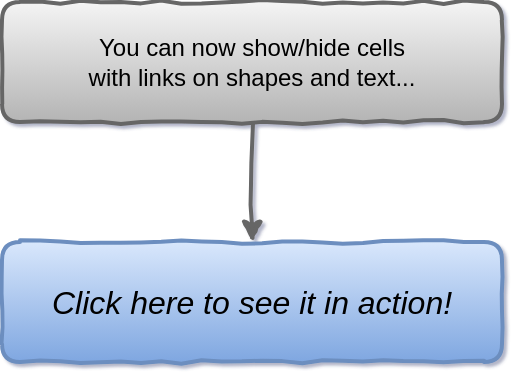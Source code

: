 <mxfile version="24.2.0" type="github" pages="2">
  <diagram id="d5gl4QwFa03STW00YMON" name="Page-1">
    <mxGraphModel dx="1207" dy="682" grid="0" gridSize="10" guides="1" tooltips="1" connect="1" arrows="1" fold="1" page="1" pageScale="1" pageWidth="850" pageHeight="1100" background="#ffffff" math="0" shadow="1">
      <root>
        <mxCell id="0" />
        <mxCell id="1" parent="0" />
        <mxCell id="4" value="" style="edgeStyle=orthogonalEdgeStyle;rounded=0;html=1;jettySize=auto;orthogonalLoop=1;fillColor=#f5f5f5;strokeColor=#666666;comic=1;shadow=0;strokeWidth=2;gradientColor=#b3b3b3;" parent="1" source="2" target="3" edge="1">
          <mxGeometry relative="1" as="geometry" />
        </mxCell>
        <mxCell id="2" value="You can now show/hide cells&lt;br&gt;with links on shapes and text..." style="rounded=1;whiteSpace=wrap;html=1;spacingLeft=10;spacingRight=10;fillColor=#f5f5f5;strokeColor=#666666;comic=1;shadow=0;strokeWidth=2;gradientColor=#b3b3b3;" parent="1" vertex="1">
          <mxGeometry x="300" y="99" width="250" height="60" as="geometry" />
        </mxCell>
        <mxCell id="6" value="" style="edgeStyle=orthogonalEdgeStyle;rounded=0;html=1;jettySize=auto;orthogonalLoop=1;fillColor=#f5f5f5;strokeColor=#666666;comic=1;shadow=0;strokeWidth=2;gradientColor=#b3b3b3;" parent="1" source="3" target="5" edge="1">
          <mxGeometry relative="1" as="geometry" />
        </mxCell>
        <UserObject label="Click here to see it in action!" link="data:action/json,{&quot;actions&quot;:[{&quot;toggle&quot;: {&quot;cells&quot;: [&quot;5&quot;, &quot;7&quot;]}}]}" id="3">
          <mxCell style="rounded=1;whiteSpace=wrap;html=1;fillColor=#dae8fc;strokeColor=#6c8ebf;comic=1;shadow=0;strokeWidth=2;gradientColor=#7ea6e0;fontSize=16;fontStyle=2" parent="1" vertex="1">
            <mxGeometry x="300" y="219" width="250" height="60" as="geometry" />
          </mxCell>
        </UserObject>
        <mxCell id="5" value="The format is&amp;nbsp;data:action/json,{&quot;actions&quot;:[{&quot;toggle&quot;: {&quot;cells&quot;: [id1, id2, ...]}}]}" style="rounded=1;whiteSpace=wrap;html=1;fillColor=#f5f5f5;strokeColor=#666666;comic=1;shadow=0;strokeWidth=2;gradientColor=#b3b3b3;" parent="1" vertex="1" visible="0">
          <mxGeometry x="300" y="339" width="250" height="60" as="geometry" />
        </mxCell>
        <mxCell id="7" value="IDs can be found in the Edit Data dialog or&lt;br&gt;in the tooltip for layers in the Layers dialog" style="rounded=1;whiteSpace=wrap;html=1;fillColor=#f5f5f5;strokeColor=#666666;comic=1;shadow=0;strokeWidth=2;gradientColor=#b3b3b3;" parent="1" vertex="1" visible="0">
          <mxGeometry x="300" y="423" width="250" height="60" as="geometry" />
        </mxCell>
      </root>
    </mxGraphModel>
  </diagram>
  <diagram id="P5UvWLl-yHD5Ik-sSlR9" name="Page-2">
    <mxGraphModel dx="3249" dy="620" grid="1" gridSize="10" guides="1" tooltips="1" connect="1" arrows="1" fold="1" page="1" pageScale="1" pageWidth="850" pageHeight="1100" math="0" shadow="0">
      <root>
        <mxCell id="0" />
        <mxCell id="1" parent="0" />
        <mxCell id="NIE-14_KYxLudchGvDw2-53" value="Client" style="shape=umlLifeline;perimeter=lifelinePerimeter;whiteSpace=wrap;html=1;container=0;dropTarget=0;collapsible=0;recursiveResize=0;outlineConnect=0;portConstraint=eastwest;newEdgeStyle={&quot;edgeStyle&quot;:&quot;elbowEdgeStyle&quot;,&quot;elbow&quot;:&quot;vertical&quot;,&quot;curved&quot;:0,&quot;rounded&quot;:0};" vertex="1" parent="1">
          <mxGeometry x="-535" y="440" width="120" height="600" as="geometry" />
        </mxCell>
        <mxCell id="NIE-14_KYxLudchGvDw2-54" value="Server" style="shape=umlLifeline;perimeter=lifelinePerimeter;whiteSpace=wrap;html=1;container=1;dropTarget=0;collapsible=0;recursiveResize=0;outlineConnect=0;portConstraint=eastwest;newEdgeStyle={&quot;curved&quot;:0,&quot;rounded&quot;:0};" vertex="1" parent="1">
          <mxGeometry x="-400" y="440" width="107" height="600" as="geometry" />
        </mxCell>
        <mxCell id="NIE-14_KYxLudchGvDw2-62" value="" style="rounded=0;whiteSpace=wrap;html=1;fontColor=#000000;fontSize=12;" vertex="1" parent="1">
          <mxGeometry x="-351" y="500" width="12" height="40" as="geometry" />
        </mxCell>
        <mxCell id="NIE-14_KYxLudchGvDw2-67" value="" style="rounded=0;whiteSpace=wrap;html=1;fontColor=#000000;fontSize=12;" vertex="1" parent="1">
          <mxGeometry x="-354" y="560" width="10" height="40" as="geometry" />
        </mxCell>
        <mxCell id="NIE-14_KYxLudchGvDw2-74" value="" style="endArrow=classic;html=1;rounded=0;entryX=0;entryY=0.5;entryDx=0;entryDy=0;fontColor=#000000;fontSize=12;" edge="1" parent="1">
          <mxGeometry relative="1" as="geometry">
            <mxPoint x="-469" y="519.29" as="sourcePoint" />
            <mxPoint x="-358" y="520.29" as="targetPoint" />
          </mxGeometry>
        </mxCell>
        <mxCell id="NIE-14_KYxLudchGvDw2-75" value="linkIds" style="edgeLabel;resizable=0;html=1;;align=center;verticalAlign=middle;fontColor=#000000;fontSize=12;" connectable="0" vertex="1" parent="NIE-14_KYxLudchGvDw2-74">
          <mxGeometry relative="1" as="geometry">
            <mxPoint x="-3" y="2" as="offset" />
          </mxGeometry>
        </mxCell>
        <mxCell id="NIE-14_KYxLudchGvDw2-76" value="" style="edgeStyle=elbowEdgeStyle;elbow=horizontal;endArrow=classic;html=1;curved=0;rounded=0;endSize=8;startSize=8;exitX=0.54;exitY=0.147;exitDx=0;exitDy=0;exitPerimeter=0;entryX=0.496;entryY=0.252;entryDx=0;entryDy=0;entryPerimeter=0;fontColor=#000000;fontSize=12;" edge="1" parent="1">
          <mxGeometry width="50" height="50" relative="1" as="geometry">
            <mxPoint x="-340.6" y="521.0" as="sourcePoint" />
            <mxPoint x="-345.0" y="578.75" as="targetPoint" />
            <Array as="points">
              <mxPoint x="-254.6" y="550.15" />
            </Array>
          </mxGeometry>
        </mxCell>
        <mxCell id="NIE-14_KYxLudchGvDw2-77" value="linkIds&lt;br style=&quot;font-size: 12px;&quot;&gt;&lt;span style=&quot;font-size: 12px; text-align: left; text-wrap: wrap;&quot;&gt;outputController&lt;/span&gt;" style="text;html=1;align=center;verticalAlign=middle;resizable=0;points=[];autosize=1;strokeColor=none;fillColor=none;fontColor=#000000;fontSize=12;" vertex="1" parent="1">
          <mxGeometry x="-249" y="530" width="120" height="40" as="geometry" />
        </mxCell>
        <mxCell id="NIE-14_KYxLudchGvDw2-79" value="outputDevice" style="text;html=1;align=center;verticalAlign=middle;resizable=0;points=[];autosize=1;strokeColor=none;fillColor=none;fontColor=#000000;fontSize=12;" vertex="1" parent="1">
          <mxGeometry x="-444" y="565" width="100" height="30" as="geometry" />
        </mxCell>
        <mxCell id="NIE-14_KYxLudchGvDw2-83" value="outputDevice.pushTo" style="text;html=1;align=center;verticalAlign=middle;resizable=0;points=[];autosize=1;strokeColor=none;fillColor=none;fontColor=#000000;fontSize=12;" vertex="1" parent="1">
          <mxGeometry x="-493" y="640" width="140" height="30" as="geometry" />
        </mxCell>
        <mxCell id="NIE-14_KYxLudchGvDw2-84" value="" style="rounded=0;whiteSpace=wrap;html=1;fontColor=#000000;fontSize=12;" vertex="1" parent="1">
          <mxGeometry x="-354" y="640" width="10" height="40" as="geometry" />
        </mxCell>
        <mxCell id="NIE-14_KYxLudchGvDw2-86" value="" style="edgeStyle=elbowEdgeStyle;elbow=horizontal;endArrow=classic;html=1;curved=0;rounded=0;endSize=8;startSize=8;exitX=0.54;exitY=0.147;exitDx=0;exitDy=0;exitPerimeter=0;entryX=0.496;entryY=0.252;entryDx=0;entryDy=0;entryPerimeter=0;fontColor=#000000;fontSize=12;" edge="1" parent="1">
          <mxGeometry width="50" height="50" relative="1" as="geometry">
            <mxPoint x="-341.8" y="595.0" as="sourcePoint" />
            <mxPoint x="-346.2" y="652.75" as="targetPoint" />
            <Array as="points">
              <mxPoint x="-255.8" y="624.15" />
            </Array>
          </mxGeometry>
        </mxCell>
        <mxCell id="NIE-14_KYxLudchGvDw2-88" value="reportItems(linkId, items)" style="shape=note;strokeWidth=2;fontSize=12;size=20;whiteSpace=wrap;html=1;fillColor=#fff2cc;strokeColor=#d6b656;fontColor=#000000;align=left;" vertex="1" parent="1">
          <mxGeometry x="-239" y="640" width="169" height="30" as="geometry" />
        </mxCell>
        <mxCell id="NIE-14_KYxLudchGvDw2-89" value="" style="rounded=0;whiteSpace=wrap;html=1;fontColor=#000000;fontSize=12;" vertex="1" parent="1">
          <mxGeometry x="-353" y="720" width="14" height="40" as="geometry" />
        </mxCell>
        <mxCell id="NIE-14_KYxLudchGvDw2-90" value="" style="edgeStyle=elbowEdgeStyle;elbow=horizontal;endArrow=classic;html=1;curved=0;rounded=0;endSize=8;startSize=8;exitX=0.54;exitY=0.147;exitDx=0;exitDy=0;exitPerimeter=0;entryX=0.496;entryY=0.252;entryDx=0;entryDy=0;entryPerimeter=0;fontColor=#000000;fontSize=12;" edge="1" parent="1">
          <mxGeometry width="50" height="50" relative="1" as="geometry">
            <mxPoint x="-341.8" y="680.0" as="sourcePoint" />
            <mxPoint x="-346.2" y="737.75" as="targetPoint" />
            <Array as="points">
              <mxPoint x="-255.8" y="709.15" />
            </Array>
          </mxGeometry>
        </mxCell>
        <mxCell id="NIE-14_KYxLudchGvDw2-92" value="&lt;div style=&quot;font-size: 12px;&quot;&gt;&amp;nbsp;// run.ts&lt;span style=&quot;background-color: initial;&quot;&gt;&amp;nbsp;&lt;br&gt;outputController = new OutputController(linkIds, sendMsg);&lt;/span&gt;&lt;br style=&quot;font-size: 12px;&quot;&gt;&lt;/div&gt;" style="shape=note;strokeWidth=2;fontSize=12;size=20;whiteSpace=wrap;html=1;fillColor=#fff2cc;strokeColor=#d6b656;fontColor=#000000;align=left;" vertex="1" parent="1">
          <mxGeometry x="-256" y="440" width="346" height="40" as="geometry" />
        </mxCell>
        <mxCell id="NIE-14_KYxLudchGvDw2-97" value="" style="edgeStyle=orthogonalEdgeStyle;rounded=0;orthogonalLoop=1;jettySize=auto;html=1;fontColor=#000000;fontSize=12;" edge="1" parent="1" source="NIE-14_KYxLudchGvDw2-93" target="NIE-14_KYxLudchGvDw2-96">
          <mxGeometry relative="1" as="geometry" />
        </mxCell>
        <mxCell id="NIE-14_KYxLudchGvDw2-93" value="" style="rounded=0;whiteSpace=wrap;html=1;fontColor=#000000;fontSize=12;" vertex="1" parent="1">
          <mxGeometry x="-479" y="720" width="10" height="40" as="geometry" />
        </mxCell>
        <mxCell id="NIE-14_KYxLudchGvDw2-94" value="" style="endArrow=classic;html=1;rounded=0;exitX=0;exitY=0.5;exitDx=0;exitDy=0;entryX=1;entryY=0.5;entryDx=0;entryDy=0;fontColor=#000000;fontSize=12;" edge="1" parent="1" source="NIE-14_KYxLudchGvDw2-89" target="NIE-14_KYxLudchGvDw2-93">
          <mxGeometry width="50" height="50" relative="1" as="geometry">
            <mxPoint x="-69" y="810" as="sourcePoint" />
            <mxPoint x="-19" y="760" as="targetPoint" />
          </mxGeometry>
        </mxCell>
        <mxCell id="NIE-14_KYxLudchGvDw2-95" value="items" style="text;html=1;align=center;verticalAlign=middle;resizable=0;points=[];autosize=1;strokeColor=none;fillColor=none;fontColor=#000000;fontSize=12;" vertex="1" parent="1">
          <mxGeometry x="-444" y="714" width="50" height="30" as="geometry" />
        </mxCell>
        <mxCell id="NIE-14_KYxLudchGvDw2-98" value="items" style="text;html=1;align=center;verticalAlign=middle;resizable=0;points=[];autosize=1;strokeColor=none;fillColor=none;fontColor=#000000;fontSize=12;" vertex="1" parent="1">
          <mxGeometry x="-573" y="719" width="50" height="30" as="geometry" />
        </mxCell>
        <mxCell id="NIE-14_KYxLudchGvDw2-101" value="&lt;div&gt;&lt;div&gt;&lt;br&gt;&lt;/div&gt;&lt;div&gt;class OutputController {&lt;/div&gt;&lt;div&gt;&amp;nbsp; private linkIds: string[];&lt;/div&gt;&lt;div&gt;&amp;nbsp; private sendMsg: (items: ItemValue[]) =&amp;gt; void;&lt;/div&gt;&lt;div&gt;&lt;br&gt;&lt;/div&gt;&lt;div&gt;&amp;nbsp; /**&lt;/div&gt;&lt;div&gt;&amp;nbsp; &amp;nbsp;* Constructs an instance of OutputController.&lt;/div&gt;&lt;div&gt;&amp;nbsp; &amp;nbsp;*/&lt;/div&gt;&lt;div&gt;&amp;nbsp; constructor(linkIds: string[], sendMsg: (items: ItemValue[]) =&amp;gt; void) {&lt;/div&gt;&lt;div&gt;&amp;nbsp; &amp;nbsp; this.linkIds = linkIds;&lt;/div&gt;&lt;div&gt;&amp;nbsp; &amp;nbsp; this.sendMsg = sendMsg;&lt;/div&gt;&lt;div&gt;&amp;nbsp; }&lt;/div&gt;&lt;div&gt;&lt;br&gt;&lt;/div&gt;&lt;div&gt;&amp;nbsp; /**&lt;/div&gt;&lt;div&gt;&amp;nbsp; &amp;nbsp;* Determines if a report should be sent for a given link ID.&lt;/div&gt;&lt;div&gt;&amp;nbsp; &amp;nbsp;*/&lt;/div&gt;&lt;div&gt;&amp;nbsp; isReport = (linkId: string): boolean =&amp;gt; {&lt;/div&gt;&lt;div&gt;&amp;nbsp; &amp;nbsp; return this.linkIds.includes(linkId);&lt;/div&gt;&lt;div&gt;&amp;nbsp; }&lt;/div&gt;&lt;div&gt;&lt;br&gt;&lt;/div&gt;&lt;div&gt;&amp;nbsp; /**&lt;/div&gt;&lt;div&gt;&amp;nbsp; &amp;nbsp;* When we invoke `reportItems`, it sends a message to the client and passes along the `items` and linkId.&lt;/div&gt;&lt;div&gt;&amp;nbsp; &amp;nbsp;*/&lt;/div&gt;&lt;div&gt;&amp;nbsp; reportItems(linkId: string, items: ItemValue[]): void {&lt;/div&gt;&lt;div&gt;&amp;nbsp; &amp;nbsp; if (this.isReport(linkId)) {&lt;/div&gt;&lt;div&gt;&amp;nbsp; &amp;nbsp; &amp;nbsp; this.sendMsg(items);&lt;/div&gt;&lt;div&gt;&amp;nbsp; &amp;nbsp; }&lt;/div&gt;&lt;div&gt;&amp;nbsp; }&lt;/div&gt;&lt;div&gt;}&lt;/div&gt;&lt;/div&gt;&lt;div&gt;&lt;br&gt;&lt;/div&gt;" style="shape=note;strokeWidth=2;fontSize=14;size=20;whiteSpace=wrap;html=1;fillColor=#fff2cc;strokeColor=#d6b656;fontColor=#666600;align=left;" vertex="1" parent="1">
          <mxGeometry x="170" y="340" width="490" height="505" as="geometry" />
        </mxCell>
        <mxCell id="NIE-14_KYxLudchGvDw2-103" value="&lt;span style=&quot;font-size: 12px; text-wrap: nowrap;&quot;&gt;watchDataChange&lt;/span&gt;&lt;span style=&quot;font-size: 12px; text-wrap: nowrap;&quot;&gt;(items)&lt;/span&gt;" style="shape=note;strokeWidth=2;fontSize=12;size=20;whiteSpace=wrap;html=1;fillColor=#fff2cc;strokeColor=#d6b656;fontColor=#000000;" vertex="1" parent="1">
          <mxGeometry x="-584" y="770" width="160" height="40" as="geometry" />
        </mxCell>
        <mxCell id="NIE-14_KYxLudchGvDw2-56" value="" style="rounded=0;whiteSpace=wrap;html=1;fontColor=#000000;fontSize=12;" vertex="1" parent="1">
          <mxGeometry x="-479" y="500" width="10" height="40" as="geometry" />
        </mxCell>
        <mxCell id="NIE-14_KYxLudchGvDw2-117" value="" style="group" vertex="1" connectable="0" parent="1">
          <mxGeometry x="-670" y="440" width="100" height="600" as="geometry" />
        </mxCell>
        <mxCell id="NIE-14_KYxLudchGvDw2-52" value="DataStory" style="shape=umlLifeline;perimeter=lifelinePerimeter;whiteSpace=wrap;html=1;container=1;dropTarget=0;collapsible=0;recursiveResize=0;outlineConnect=0;portConstraint=eastwest;newEdgeStyle={&quot;edgeStyle&quot;:&quot;elbowEdgeStyle&quot;,&quot;elbow&quot;:&quot;vertical&quot;,&quot;curved&quot;:0,&quot;rounded&quot;:0};" vertex="1" parent="NIE-14_KYxLudchGvDw2-117">
          <mxGeometry width="100" height="600" as="geometry" />
        </mxCell>
        <mxCell id="NIE-14_KYxLudchGvDw2-55" value="" style="rounded=0;whiteSpace=wrap;html=1;fontColor=#000000;fontSize=12;" vertex="1" parent="NIE-14_KYxLudchGvDw2-117">
          <mxGeometry x="47" y="60" width="10" height="40" as="geometry" />
        </mxCell>
        <mxCell id="NIE-14_KYxLudchGvDw2-96" value="" style="rounded=0;whiteSpace=wrap;html=1;fontColor=#000000;fontSize=12;" vertex="1" parent="NIE-14_KYxLudchGvDw2-117">
          <mxGeometry x="47" y="280" width="10" height="40" as="geometry" />
        </mxCell>
        <mxCell id="NIE-14_KYxLudchGvDw2-118" value="" style="group" vertex="1" connectable="0" parent="1">
          <mxGeometry x="-830" y="440" width="100" height="600" as="geometry" />
        </mxCell>
        <mxCell id="NIE-14_KYxLudchGvDw2-119" value="third" style="shape=umlLifeline;perimeter=lifelinePerimeter;whiteSpace=wrap;html=1;container=1;dropTarget=0;collapsible=0;recursiveResize=0;outlineConnect=0;portConstraint=eastwest;newEdgeStyle={&quot;edgeStyle&quot;:&quot;elbowEdgeStyle&quot;,&quot;elbow&quot;:&quot;vertical&quot;,&quot;curved&quot;:0,&quot;rounded&quot;:0};" vertex="1" parent="NIE-14_KYxLudchGvDw2-118">
          <mxGeometry width="100" height="600" as="geometry" />
        </mxCell>
        <mxCell id="NIE-14_KYxLudchGvDw2-120" value="" style="rounded=0;whiteSpace=wrap;html=1;fontColor=#000000;fontSize=12;" vertex="1" parent="NIE-14_KYxLudchGvDw2-118">
          <mxGeometry x="47" y="60" width="10" height="40" as="geometry" />
        </mxCell>
        <mxCell id="NIE-14_KYxLudchGvDw2-121" value="" style="rounded=0;whiteSpace=wrap;html=1;fontColor=#000000;fontSize=12;" vertex="1" parent="NIE-14_KYxLudchGvDw2-118">
          <mxGeometry x="47" y="280" width="10" height="40" as="geometry" />
        </mxCell>
        <mxCell id="NIE-14_KYxLudchGvDw2-123" value="&lt;div&gt;type ReportLinkItems= {&lt;/div&gt;&lt;div&gt;&amp;nbsp; linkIds: string[],&lt;/div&gt;&lt;div&gt;&amp;nbsp; watchDataChange: (linkId: string, items: ItemValue[]) =&amp;gt; void,&lt;/div&gt;&lt;div&gt;&lt;span style=&quot;background-color: initial;&quot;&gt;}&lt;/span&gt;&lt;br&gt;&lt;/div&gt;" style="shape=note;strokeWidth=2;fontSize=14;size=20;whiteSpace=wrap;html=1;fillColor=#fff2cc;strokeColor=#d6b656;fontColor=#666600;align=left;" vertex="1" parent="1">
          <mxGeometry x="-864" y="280" width="370" height="110" as="geometry" />
        </mxCell>
        <mxCell id="NIE-14_KYxLudchGvDw2-124" value="" style="edgeStyle=orthogonalEdgeStyle;rounded=0;orthogonalLoop=1;jettySize=auto;html=1;entryX=0;entryY=0.5;entryDx=0;entryDy=0;fontColor=#000000;fontSize=12;" edge="1" parent="1" source="NIE-14_KYxLudchGvDw2-120" target="NIE-14_KYxLudchGvDw2-55">
          <mxGeometry relative="1" as="geometry" />
        </mxCell>
        <mxCell id="NIE-14_KYxLudchGvDw2-125" value="&lt;span style=&quot;font-size: 12px; text-align: left; text-wrap: wrap;&quot;&gt;ReportLinkItems&lt;/span&gt;" style="text;html=1;align=center;verticalAlign=middle;resizable=0;points=[];autosize=1;strokeColor=none;fillColor=none;fontColor=#000000;fontSize=12;" vertex="1" parent="1">
          <mxGeometry x="-768" y="489" width="120" height="30" as="geometry" />
        </mxCell>
        <mxCell id="NIE-14_KYxLudchGvDw2-131" style="edgeStyle=orthogonalEdgeStyle;rounded=0;orthogonalLoop=1;jettySize=auto;html=1;entryX=1;entryY=0.5;entryDx=0;entryDy=0;fontColor=#000000;fontSize=12;" edge="1" parent="1" source="NIE-14_KYxLudchGvDw2-96" target="NIE-14_KYxLudchGvDw2-121">
          <mxGeometry relative="1" as="geometry" />
        </mxCell>
        <mxCell id="NIE-14_KYxLudchGvDw2-132" value="&lt;span style=&quot;font-size: 12px; text-align: left; text-wrap: wrap;&quot;&gt;watchDataChange(XX&lt;/span&gt;)" style="text;html=1;align=center;verticalAlign=middle;resizable=0;points=[];autosize=1;strokeColor=none;fillColor=none;fontColor=#000000;fontSize=12;" vertex="1" parent="1">
          <mxGeometry x="-773" y="690" width="160" height="30" as="geometry" />
        </mxCell>
        <mxCell id="NIE-14_KYxLudchGvDw2-138" value="" style="edgeStyle=orthogonalEdgeStyle;rounded=0;orthogonalLoop=1;jettySize=auto;html=1;entryX=0;entryY=0.5;entryDx=0;entryDy=0;exitX=1;exitY=0.5;exitDx=0;exitDy=0;fontColor=#000000;fontSize=12;" edge="1" parent="1" source="NIE-14_KYxLudchGvDw2-55" target="NIE-14_KYxLudchGvDw2-56">
          <mxGeometry relative="1" as="geometry">
            <mxPoint x="-763" y="530" as="sourcePoint" />
            <mxPoint x="-613" y="530" as="targetPoint" />
          </mxGeometry>
        </mxCell>
        <mxCell id="NIE-14_KYxLudchGvDw2-139" value="&lt;span style=&quot;font-size: 12px; text-align: left; text-wrap: wrap;&quot;&gt;ReportLinkItems&lt;/span&gt;" style="text;html=1;align=center;verticalAlign=middle;resizable=0;points=[];autosize=1;strokeColor=none;fillColor=none;fontColor=#000000;fontSize=12;" vertex="1" parent="1">
          <mxGeometry x="-603" y="489" width="120" height="30" as="geometry" />
        </mxCell>
        <mxCell id="NIE-14_KYxLudchGvDw2-140" value="run(diagram, linkIds)" style="shape=note;strokeWidth=2;fontSize=12;size=20;whiteSpace=wrap;html=1;fillColor=#fff2cc;strokeColor=#d6b656;fontColor=#000000;" vertex="1" parent="1">
          <mxGeometry x="-513" y="540" width="140" height="30" as="geometry" />
        </mxCell>
        <mxCell id="NIE-14_KYxLudchGvDw2-142" value="" style="endArrow=classic;html=1;rounded=0;exitX=0;exitY=0.5;exitDx=0;exitDy=0;exitPerimeter=0;entryX=1;entryY=0.25;entryDx=0;entryDy=0;fontColor=#000000;fontSize=12;" edge="1" parent="1" source="NIE-14_KYxLudchGvDw2-92" target="NIE-14_KYxLudchGvDw2-62">
          <mxGeometry width="50" height="50" relative="1" as="geometry">
            <mxPoint x="-119" y="650" as="sourcePoint" />
            <mxPoint x="-69" y="600" as="targetPoint" />
          </mxGeometry>
        </mxCell>
        <mxCell id="NIE-14_KYxLudchGvDw2-143" value="" style="endArrow=classic;html=1;rounded=0;exitX=0;exitY=0.5;exitDx=0;exitDy=0;exitPerimeter=0;fontColor=#000000;fontSize=12;" edge="1" parent="1" source="NIE-14_KYxLudchGvDw2-88">
          <mxGeometry width="50" height="50" relative="1" as="geometry">
            <mxPoint x="-119" y="650" as="sourcePoint" />
            <mxPoint x="-346.429" y="677" as="targetPoint" />
          </mxGeometry>
        </mxCell>
        <mxCell id="NIE-14_KYxLudchGvDw2-144" value="" style="endArrow=classic;html=1;rounded=0;exitX=0.5;exitY=1;exitDx=0;exitDy=0;exitPerimeter=0;entryX=0.456;entryY=-0.07;entryDx=0;entryDy=0;entryPerimeter=0;" edge="1" parent="1" source="NIE-14_KYxLudchGvDw2-123" target="NIE-14_KYxLudchGvDw2-125">
          <mxGeometry width="50" height="50" relative="1" as="geometry">
            <mxPoint x="-200" y="460" as="sourcePoint" />
            <mxPoint x="-150" y="410" as="targetPoint" />
          </mxGeometry>
        </mxCell>
        <mxCell id="NIE-14_KYxLudchGvDw2-145" value="run.ts" style="text;html=1;align=center;verticalAlign=middle;resizable=0;points=[];autosize=1;strokeColor=none;fillColor=none;" vertex="1" parent="1">
          <mxGeometry x="-351" y="749" width="60" height="30" as="geometry" />
        </mxCell>
        <mxCell id="NIE-14_KYxLudchGvDw2-146" value="" style="endArrow=classic;html=1;rounded=0;exitX=0;exitY=0.47;exitDx=0;exitDy=0;exitPerimeter=0;entryX=0.838;entryY=1.048;entryDx=0;entryDy=0;entryPerimeter=0;" edge="1" parent="1" source="NIE-14_KYxLudchGvDw2-101" target="NIE-14_KYxLudchGvDw2-77">
          <mxGeometry width="50" height="50" relative="1" as="geometry">
            <mxPoint x="-200" y="650" as="sourcePoint" />
            <mxPoint x="-150" y="600" as="targetPoint" />
          </mxGeometry>
        </mxCell>
        <mxCell id="NIE-14_KYxLudchGvDw2-147" value="&lt;pre&gt;&lt;span style=&quot;background-color: initial; font-size: 16px; font-family: Helvetica; white-space: normal;&quot;&gt;1. when we start running the diagram, we also send a `ReportLinkItems` in the server side, we create `outputController` with the given `ReportLinkItems` .&lt;/span&gt;&lt;br&gt;&lt;/pre&gt;&lt;span style=&quot;font-size: 16px; background-color: initial;&quot;&gt;2. during the execution, the `outputDevice` reports the items to the `outputController`.&lt;/span&gt;&lt;div&gt;&lt;span style=&quot;font-size: 16px;&quot;&gt;&lt;br&gt;&lt;/span&gt;&lt;span style=&quot;font-size: 16px; background-color: initial;&quot;&gt;3. When the server-side receives items from the `outputController`, it transports the items to the client-side (via `websocket observable` or `in-memory observable`).&lt;/span&gt;&lt;br&gt;&lt;div style=&quot;font-size: 16px;&quot;&gt;&lt;div&gt;&lt;span style=&quot;&quot;&gt;&lt;br&gt;&lt;/span&gt;&lt;/div&gt;&lt;div&gt;&lt;span style=&quot;&quot;&gt;4. Upon the items&#39; arrival at the client-side, the `watchDataChange` callback will be invoked with the items.&lt;/span&gt;&lt;/div&gt;&lt;/div&gt;&lt;/div&gt;" style="shape=note;strokeWidth=2;fontSize=14;size=20;whiteSpace=wrap;html=1;fillColor=#fff2cc;strokeColor=#d6b656;fontColor=#666600;fontStyle=1;align=left;verticalAlign=top;horizontal=1;spacingTop=0;spacing=2;spacingLeft=2;" vertex="1" parent="1">
          <mxGeometry x="-446.5" y="130" width="536.5" height="270" as="geometry" />
        </mxCell>
      </root>
    </mxGraphModel>
  </diagram>
</mxfile>
